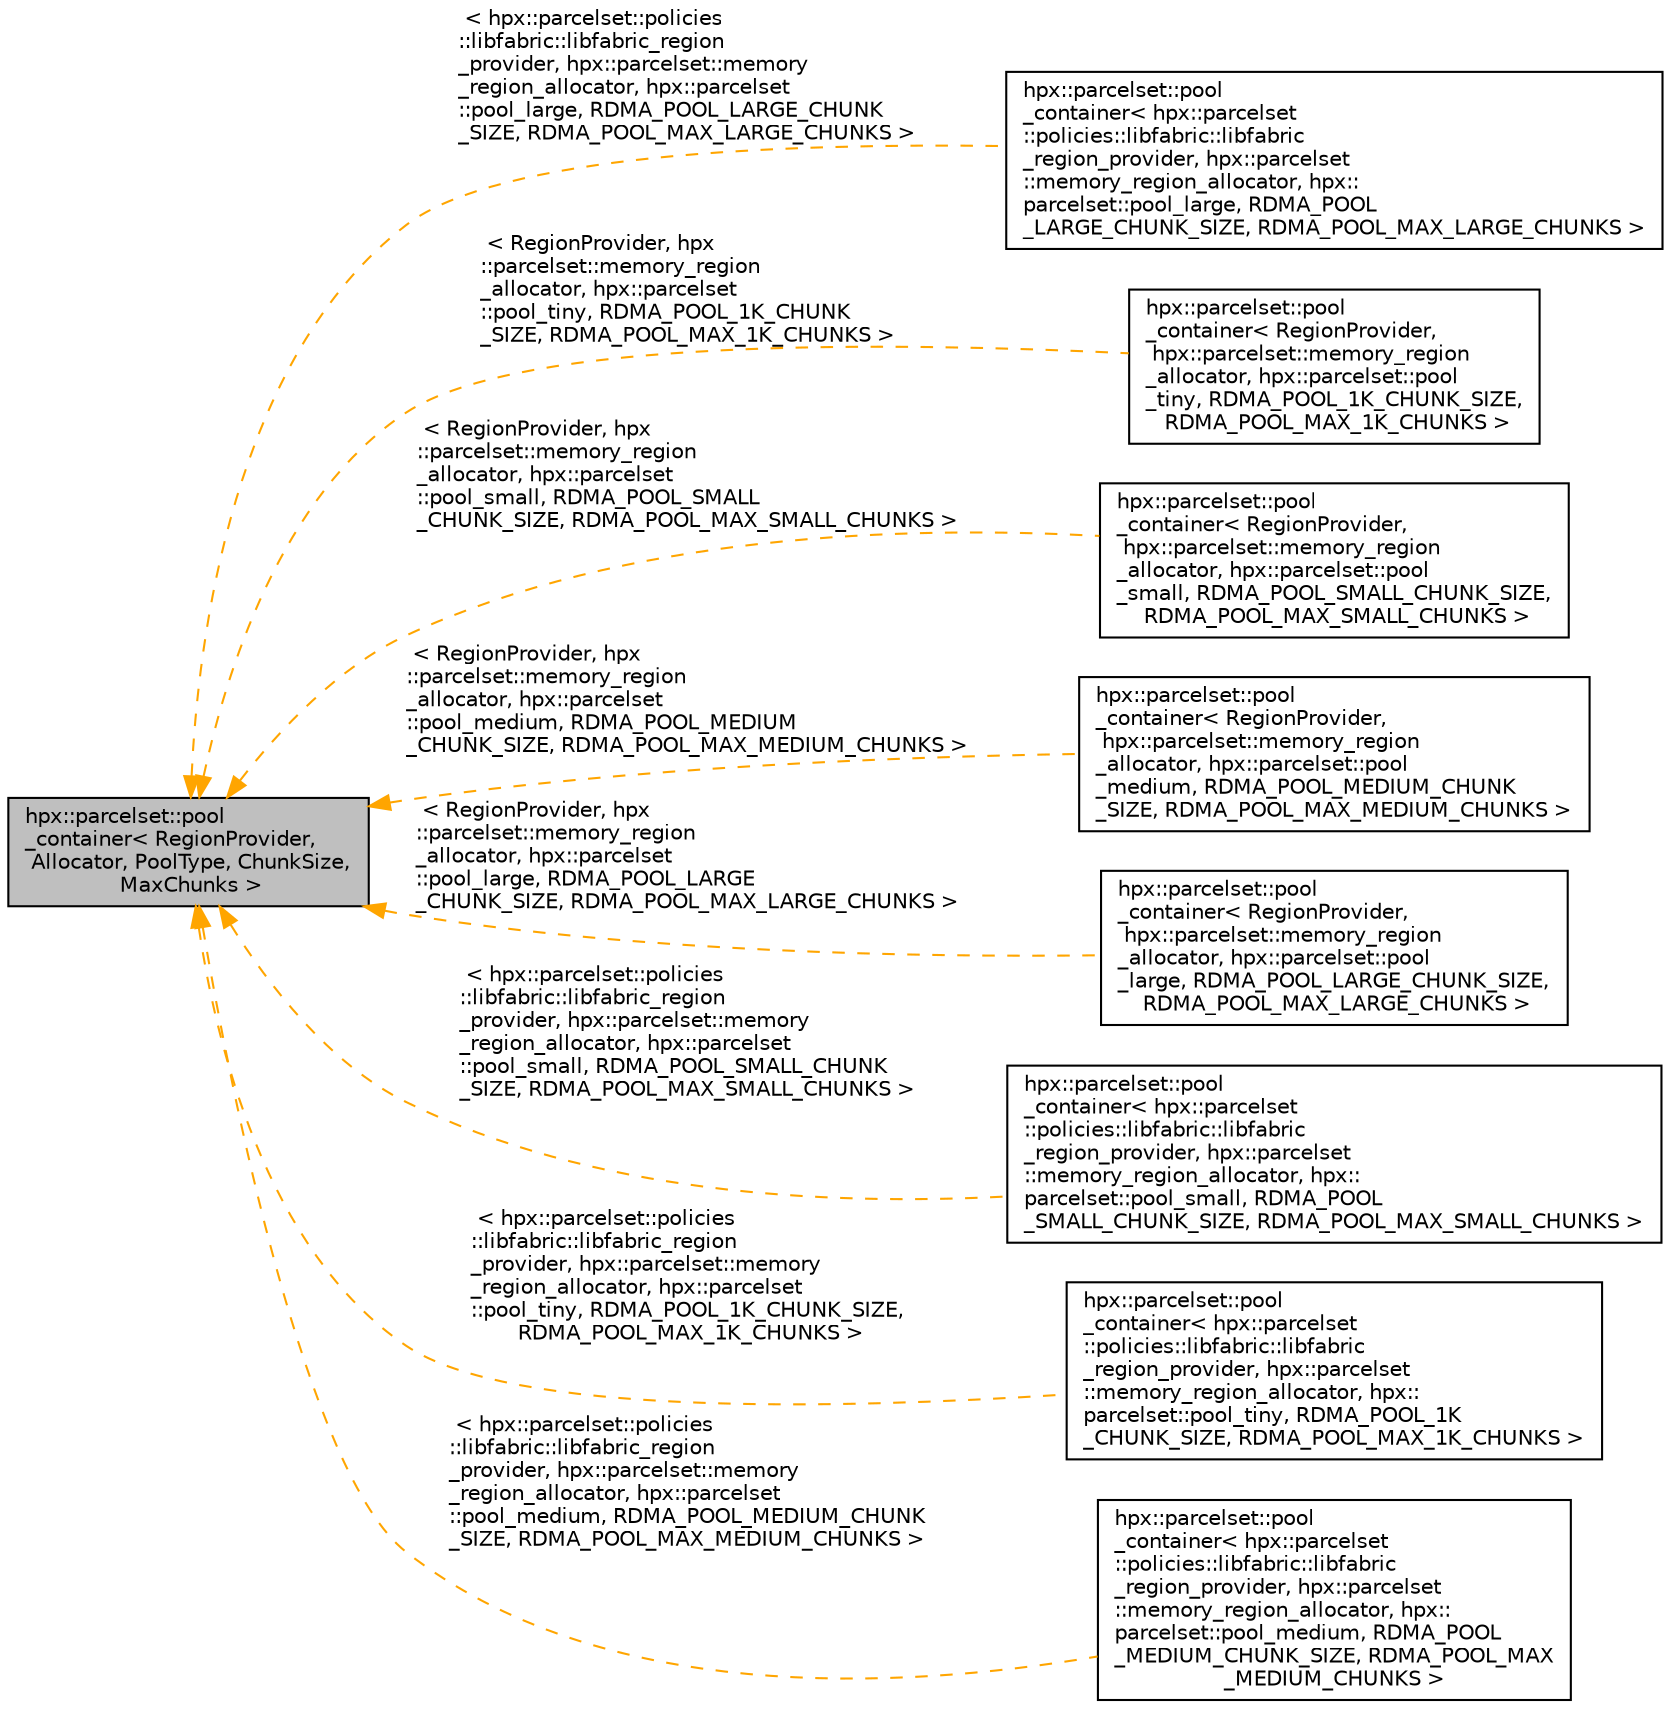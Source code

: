 digraph "hpx::parcelset::pool_container&lt; RegionProvider, Allocator, PoolType, ChunkSize, MaxChunks &gt;"
{
  edge [fontname="Helvetica",fontsize="10",labelfontname="Helvetica",labelfontsize="10"];
  node [fontname="Helvetica",fontsize="10",shape=record];
  rankdir="LR";
  Node0 [label="hpx::parcelset::pool\l_container\< RegionProvider,\l Allocator, PoolType, ChunkSize,\l MaxChunks \>",height=0.2,width=0.4,color="black", fillcolor="grey75", style="filled", fontcolor="black"];
  Node0 -> Node1 [dir="back",color="orange",fontsize="10",style="dashed",label=" \< hpx::parcelset::policies\l::libfabric::libfabric_region\l_provider, hpx::parcelset::memory\l_region_allocator, hpx::parcelset\l::pool_large, RDMA_POOL_LARGE_CHUNK\l_SIZE, RDMA_POOL_MAX_LARGE_CHUNKS \>" ,fontname="Helvetica"];
  Node1 [label="hpx::parcelset::pool\l_container\< hpx::parcelset\l::policies::libfabric::libfabric\l_region_provider, hpx::parcelset\l::memory_region_allocator, hpx::\lparcelset::pool_large, RDMA_POOL\l_LARGE_CHUNK_SIZE, RDMA_POOL_MAX_LARGE_CHUNKS \>",height=0.2,width=0.4,color="black", fillcolor="white", style="filled",URL="$dc/d3e/structhpx_1_1parcelset_1_1pool__container.html"];
  Node0 -> Node2 [dir="back",color="orange",fontsize="10",style="dashed",label=" \< RegionProvider, hpx\l::parcelset::memory_region\l_allocator, hpx::parcelset\l::pool_tiny, RDMA_POOL_1K_CHUNK\l_SIZE, RDMA_POOL_MAX_1K_CHUNKS \>" ,fontname="Helvetica"];
  Node2 [label="hpx::parcelset::pool\l_container\< RegionProvider,\l hpx::parcelset::memory_region\l_allocator, hpx::parcelset::pool\l_tiny, RDMA_POOL_1K_CHUNK_SIZE,\l RDMA_POOL_MAX_1K_CHUNKS \>",height=0.2,width=0.4,color="black", fillcolor="white", style="filled",URL="$dc/d3e/structhpx_1_1parcelset_1_1pool__container.html"];
  Node0 -> Node3 [dir="back",color="orange",fontsize="10",style="dashed",label=" \< RegionProvider, hpx\l::parcelset::memory_region\l_allocator, hpx::parcelset\l::pool_small, RDMA_POOL_SMALL\l_CHUNK_SIZE, RDMA_POOL_MAX_SMALL_CHUNKS \>" ,fontname="Helvetica"];
  Node3 [label="hpx::parcelset::pool\l_container\< RegionProvider,\l hpx::parcelset::memory_region\l_allocator, hpx::parcelset::pool\l_small, RDMA_POOL_SMALL_CHUNK_SIZE,\l RDMA_POOL_MAX_SMALL_CHUNKS \>",height=0.2,width=0.4,color="black", fillcolor="white", style="filled",URL="$dc/d3e/structhpx_1_1parcelset_1_1pool__container.html"];
  Node0 -> Node4 [dir="back",color="orange",fontsize="10",style="dashed",label=" \< RegionProvider, hpx\l::parcelset::memory_region\l_allocator, hpx::parcelset\l::pool_medium, RDMA_POOL_MEDIUM\l_CHUNK_SIZE, RDMA_POOL_MAX_MEDIUM_CHUNKS \>" ,fontname="Helvetica"];
  Node4 [label="hpx::parcelset::pool\l_container\< RegionProvider,\l hpx::parcelset::memory_region\l_allocator, hpx::parcelset::pool\l_medium, RDMA_POOL_MEDIUM_CHUNK\l_SIZE, RDMA_POOL_MAX_MEDIUM_CHUNKS \>",height=0.2,width=0.4,color="black", fillcolor="white", style="filled",URL="$dc/d3e/structhpx_1_1parcelset_1_1pool__container.html"];
  Node0 -> Node5 [dir="back",color="orange",fontsize="10",style="dashed",label=" \< RegionProvider, hpx\l::parcelset::memory_region\l_allocator, hpx::parcelset\l::pool_large, RDMA_POOL_LARGE\l_CHUNK_SIZE, RDMA_POOL_MAX_LARGE_CHUNKS \>" ,fontname="Helvetica"];
  Node5 [label="hpx::parcelset::pool\l_container\< RegionProvider,\l hpx::parcelset::memory_region\l_allocator, hpx::parcelset::pool\l_large, RDMA_POOL_LARGE_CHUNK_SIZE,\l RDMA_POOL_MAX_LARGE_CHUNKS \>",height=0.2,width=0.4,color="black", fillcolor="white", style="filled",URL="$dc/d3e/structhpx_1_1parcelset_1_1pool__container.html"];
  Node0 -> Node6 [dir="back",color="orange",fontsize="10",style="dashed",label=" \< hpx::parcelset::policies\l::libfabric::libfabric_region\l_provider, hpx::parcelset::memory\l_region_allocator, hpx::parcelset\l::pool_small, RDMA_POOL_SMALL_CHUNK\l_SIZE, RDMA_POOL_MAX_SMALL_CHUNKS \>" ,fontname="Helvetica"];
  Node6 [label="hpx::parcelset::pool\l_container\< hpx::parcelset\l::policies::libfabric::libfabric\l_region_provider, hpx::parcelset\l::memory_region_allocator, hpx::\lparcelset::pool_small, RDMA_POOL\l_SMALL_CHUNK_SIZE, RDMA_POOL_MAX_SMALL_CHUNKS \>",height=0.2,width=0.4,color="black", fillcolor="white", style="filled",URL="$dc/d3e/structhpx_1_1parcelset_1_1pool__container.html"];
  Node0 -> Node7 [dir="back",color="orange",fontsize="10",style="dashed",label=" \< hpx::parcelset::policies\l::libfabric::libfabric_region\l_provider, hpx::parcelset::memory\l_region_allocator, hpx::parcelset\l::pool_tiny, RDMA_POOL_1K_CHUNK_SIZE,\l RDMA_POOL_MAX_1K_CHUNKS \>" ,fontname="Helvetica"];
  Node7 [label="hpx::parcelset::pool\l_container\< hpx::parcelset\l::policies::libfabric::libfabric\l_region_provider, hpx::parcelset\l::memory_region_allocator, hpx::\lparcelset::pool_tiny, RDMA_POOL_1K\l_CHUNK_SIZE, RDMA_POOL_MAX_1K_CHUNKS \>",height=0.2,width=0.4,color="black", fillcolor="white", style="filled",URL="$dc/d3e/structhpx_1_1parcelset_1_1pool__container.html"];
  Node0 -> Node8 [dir="back",color="orange",fontsize="10",style="dashed",label=" \< hpx::parcelset::policies\l::libfabric::libfabric_region\l_provider, hpx::parcelset::memory\l_region_allocator, hpx::parcelset\l::pool_medium, RDMA_POOL_MEDIUM_CHUNK\l_SIZE, RDMA_POOL_MAX_MEDIUM_CHUNKS \>" ,fontname="Helvetica"];
  Node8 [label="hpx::parcelset::pool\l_container\< hpx::parcelset\l::policies::libfabric::libfabric\l_region_provider, hpx::parcelset\l::memory_region_allocator, hpx::\lparcelset::pool_medium, RDMA_POOL\l_MEDIUM_CHUNK_SIZE, RDMA_POOL_MAX\l_MEDIUM_CHUNKS \>",height=0.2,width=0.4,color="black", fillcolor="white", style="filled",URL="$dc/d3e/structhpx_1_1parcelset_1_1pool__container.html"];
}
